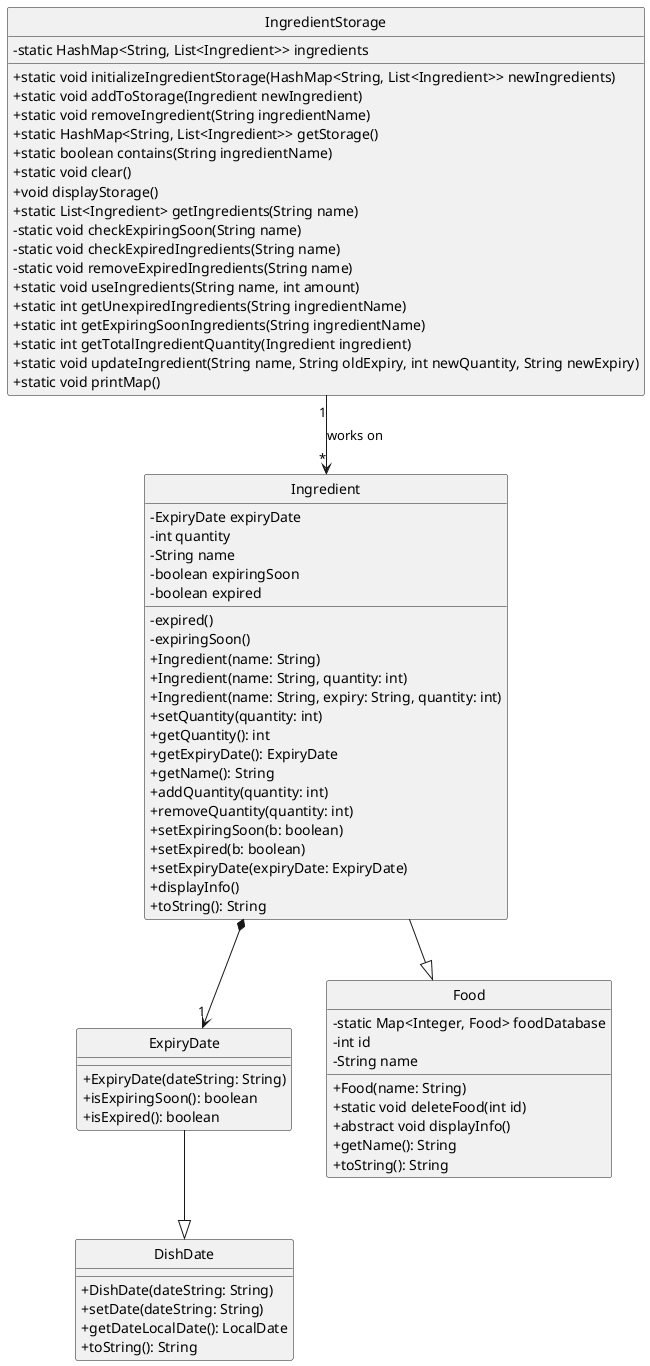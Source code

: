 @startuml
hide circle
skinparam classAttributeIconSize 0
class ExpiryDate {
    +ExpiryDate(dateString: String)
    +isExpiringSoon(): boolean
    +isExpired(): boolean
}

class DishDate {
    +DishDate(dateString: String)
    +setDate(dateString: String)
    +getDateLocalDate(): LocalDate
    +toString(): String
}

class Food {
    - static Map<Integer, Food> foodDatabase
    - int id
    - String name
    + Food(name: String)
    + static void deleteFood(int id)
    + abstract void displayInfo()
    + getName(): String
    + toString(): String
}

class Ingredient {
    - ExpiryDate expiryDate
    - int quantity
    - String name
    - boolean expiringSoon
    - boolean expired
    - expired()
    - expiringSoon()
    + Ingredient(name: String)
    + Ingredient(name: String, quantity: int)
    + Ingredient(name: String, expiry: String, quantity: int)
    + setQuantity(quantity: int)
    + getQuantity(): int
    + getExpiryDate(): ExpiryDate
    + getName(): String
    + addQuantity(quantity: int)
    + removeQuantity(quantity: int)
    + setExpiringSoon(b: boolean)
    + setExpired(b: boolean)
    + setExpiryDate(expiryDate: ExpiryDate)
    + displayInfo()
    + toString(): String
}

class IngredientStorage {
    -  static HashMap<String, List<Ingredient>> ingredients
    + static void initializeIngredientStorage(HashMap<String, List<Ingredient>> newIngredients)
    + static void addToStorage(Ingredient newIngredient)
    + static void removeIngredient(String ingredientName)
    + static HashMap<String, List<Ingredient>> getStorage()
    + static boolean contains(String ingredientName)
    + static void clear()
    + void displayStorage()
    + static List<Ingredient> getIngredients(String name)
    - static void checkExpiringSoon(String name)
    - static void checkExpiredIngredients(String name)
    - static void removeExpiredIngredients(String name)
    + static void useIngredients(String name, int amount)
    + static int getUnexpiredIngredients(String ingredientName)
    + static int getExpiringSoonIngredients(String ingredientName)
    + static int getTotalIngredientQuantity(Ingredient ingredient)
    + static void updateIngredient(String name, String oldExpiry, int newQuantity, String newExpiry)
    + static void printMap()
}

ExpiryDate --|> DishDate
Ingredient --|> Food
Ingredient *--> "1" ExpiryDate
IngredientStorage "1" --> "*" Ingredient : works on


@enduml
